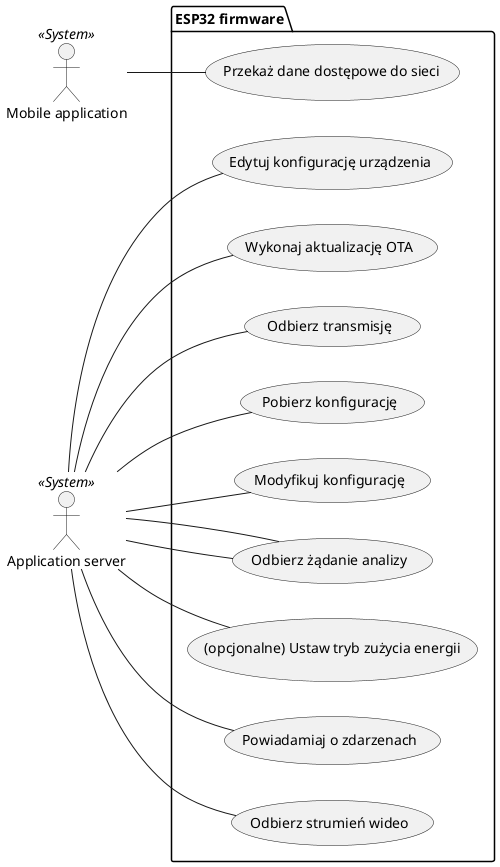 @startuml
left to right direction

package "ESP32 firmware" {
  usecase "Przekaż dane dostępowe do sieci" as passNetworkCredentials
  
  usecase "Edytuj konfigurację urządzenia" as configureCamera
  usecase "Wykonaj aktualizację OTA" as performOTAUpdate
  usecase "Odbierz transmisję" as receiveVideoTransmission
  usecase "Pobierz konfigurację" as getCameraConfig
  usecase "Modyfikuj konfigurację" as alterCameraConfig
  usecase "Odbierz żądanie analizy" as receiveAnalysisRequest
  usecase "(opcjonalne) Ustaw tryb zużycia energii" as setEnergySaving
  usecase "Powiadamiaj o zdarzenach" as eventNotify
  usecase "Odbierz strumień wideo" as receiveVideoStream
  
}


actor "Mobile application" << System >> as MobileApp
actor "Application server" << System >> as Server

MobileApp -- passNetworkCredentials

Server -- configureCamera
Server -- performOTAUpdate
Server -- receiveVideoTransmission
Server -- getCameraConfig
Server -- alterCameraConfig
Server -- receiveAnalysisRequest
Server -- receiveAnalysisRequest
Server -- eventNotify
Server -- receiveVideoStream
Server -- setEnergySaving

@enduml
